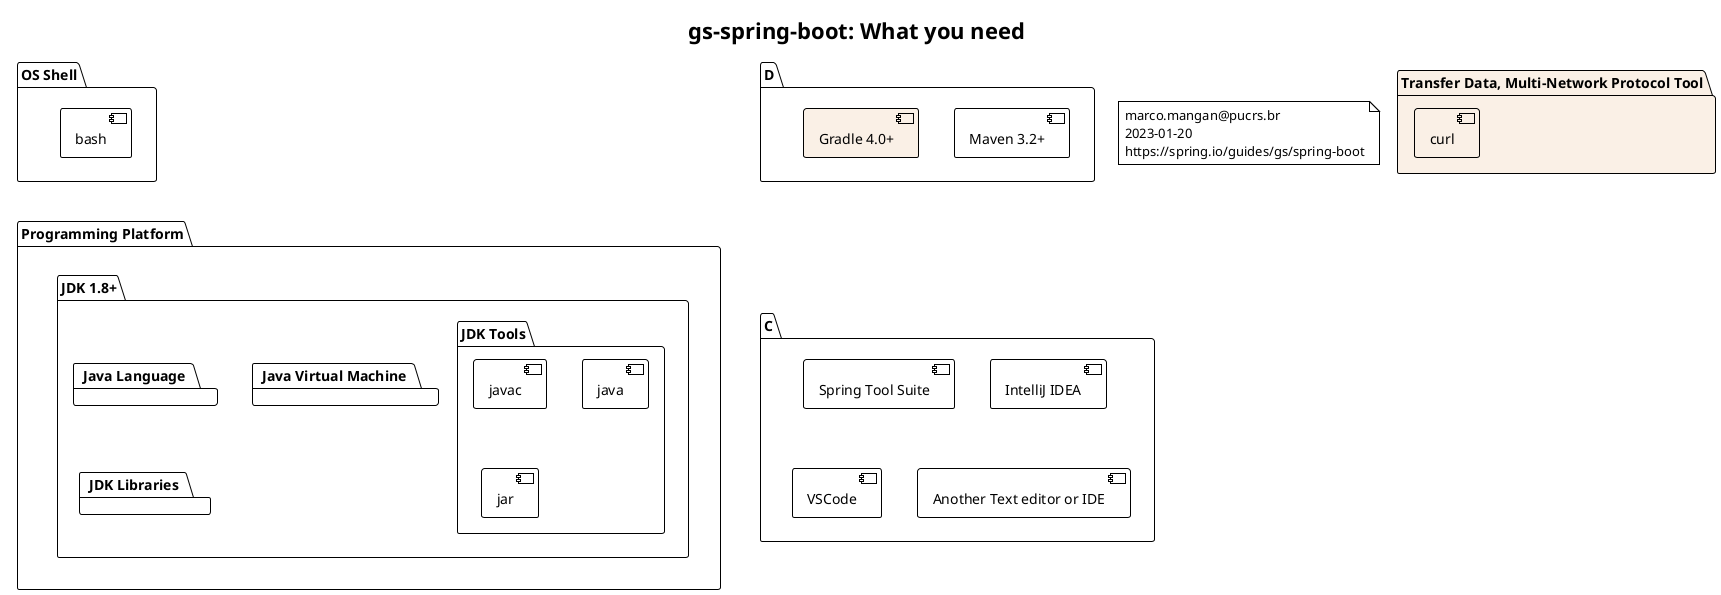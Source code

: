 @startuml

!theme plain

title gs-spring-boot: What you need

package "OS Shell" as A {
  [bash] 
}

package "Transfer Data, Multi-Network Protocol Tool" as Z #Linen {
  [curl] #Linen
}

package "Programming Platform" as B {

  package "JDK 1.8+" {
    package "Java Language"
    package "Java Virtual Machine"
    package "JDK Libraries"
    package "JDK Tools" {
      [javac]
      [java]
      [jar]
    }
  }

}

A -Down[hidden]-> B
D -Down[hidden]-> C

package "Build Automation Tool" as D  {
 [Maven 3.2+]  
 [Gradle 4.0+] #Linen
}

package "IDE" as C {
 artifact [Spring Tool Suite] as STS
 artifact [IntelliJ IDEA] as I
 artifact [VSCode] as VS
 artifact [Another Text editor or IDE] as F
}

note as N1
 marco.mangan@pucrs.br
 2023-01-20
 https://spring.io/guides/gs/spring-boot
end note

@enduml
